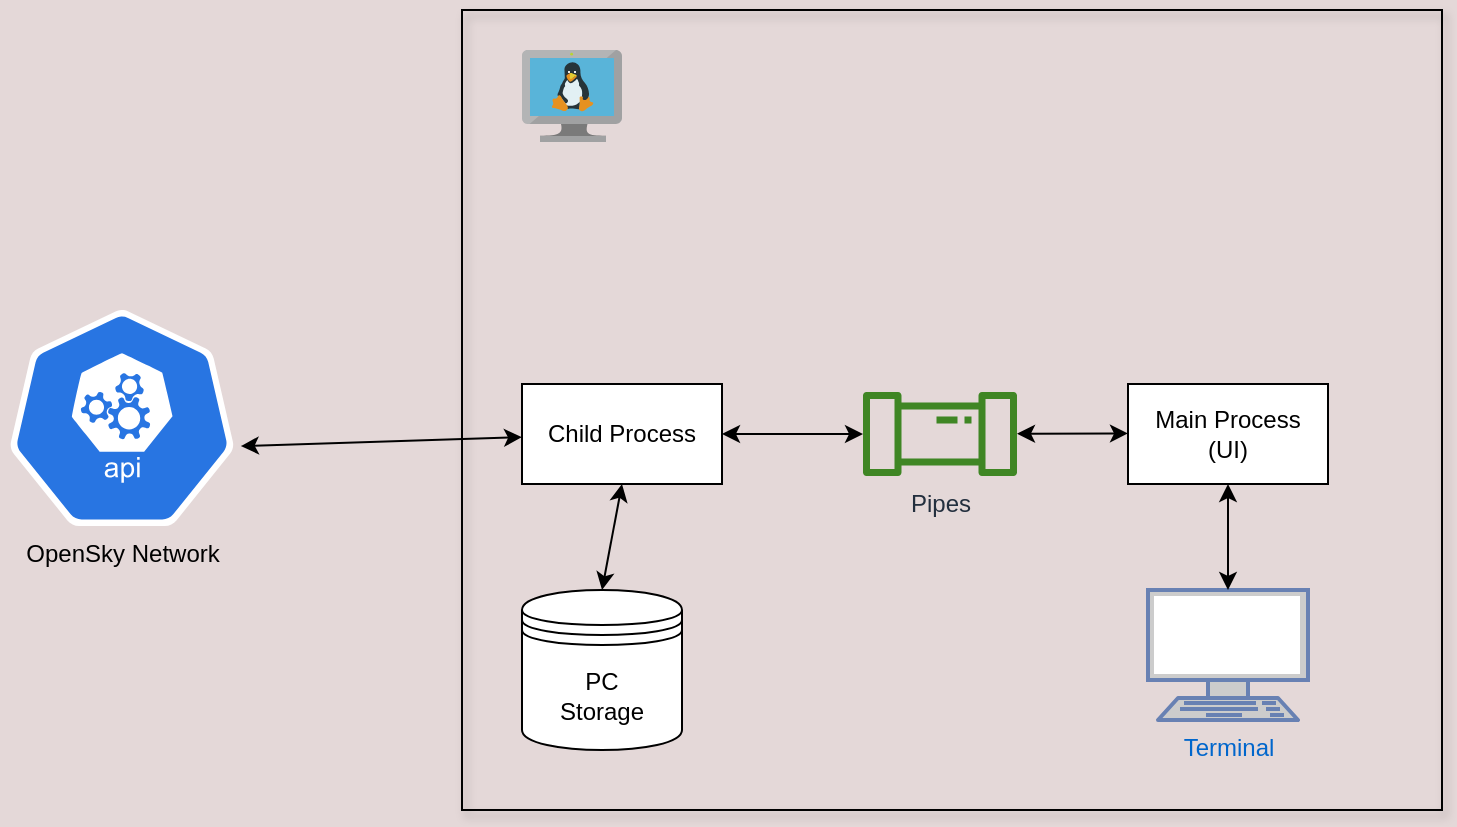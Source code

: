 <mxfile version="21.4.0" type="github">
  <diagram name="‫עמוד-1‬" id="GPnjzbN_5mL8qTGkNEVC">
    <mxGraphModel dx="988" dy="535" grid="1" gridSize="10" guides="1" tooltips="1" connect="1" arrows="1" fold="1" page="1" pageScale="1" pageWidth="413" pageHeight="291" background="#e4d8d8" math="0" shadow="0">
      <root>
        <mxCell id="0" />
        <mxCell id="1" parent="0" />
        <mxCell id="O_M9rST-j9d9lwmmfin6-11" value="" style="rounded=0;whiteSpace=wrap;html=1;fillColor=none;shadow=1;glass=0;" vertex="1" parent="1">
          <mxGeometry x="460" y="66" width="490" height="400" as="geometry" />
        </mxCell>
        <mxCell id="O_M9rST-j9d9lwmmfin6-1" value="OpenSky Network" style="sketch=0;html=1;dashed=0;whitespace=wrap;fillColor=#2875E2;strokeColor=#ffffff;points=[[0.005,0.63,0],[0.1,0.2,0],[0.9,0.2,0],[0.5,0,0],[0.995,0.63,0],[0.72,0.99,0],[0.5,1,0],[0.28,0.99,0]];verticalLabelPosition=bottom;align=center;verticalAlign=top;shape=mxgraph.kubernetes.icon;prIcon=api" vertex="1" parent="1">
          <mxGeometry x="230" y="216" width="120" height="108" as="geometry" />
        </mxCell>
        <mxCell id="O_M9rST-j9d9lwmmfin6-5" value="PC&lt;br&gt;Storage" style="shape=datastore;whiteSpace=wrap;html=1;" vertex="1" parent="1">
          <mxGeometry x="490" y="356" width="80" height="80" as="geometry" />
        </mxCell>
        <mxCell id="O_M9rST-j9d9lwmmfin6-6" value="Main Process&lt;br&gt;(UI)" style="html=1;dashed=0;whiteSpace=wrap;" vertex="1" parent="1">
          <mxGeometry x="793" y="253" width="100" height="50" as="geometry" />
        </mxCell>
        <mxCell id="O_M9rST-j9d9lwmmfin6-7" value="Child Process" style="html=1;dashed=0;whiteSpace=wrap;" vertex="1" parent="1">
          <mxGeometry x="490" y="253" width="100" height="50" as="geometry" />
        </mxCell>
        <mxCell id="O_M9rST-j9d9lwmmfin6-10" value="" style="image;sketch=0;aspect=fixed;html=1;points=[];align=center;fontSize=12;image=img/lib/mscae/VM_Linux.svg;" vertex="1" parent="1">
          <mxGeometry x="490" y="86" width="50" height="46" as="geometry" />
        </mxCell>
        <mxCell id="O_M9rST-j9d9lwmmfin6-12" value="" style="endArrow=classic;startArrow=classic;html=1;rounded=0;exitX=0.995;exitY=0.63;exitDx=0;exitDy=0;exitPerimeter=0;" edge="1" parent="1" source="O_M9rST-j9d9lwmmfin6-1" target="O_M9rST-j9d9lwmmfin6-7">
          <mxGeometry width="50" height="50" relative="1" as="geometry">
            <mxPoint x="390" y="303" as="sourcePoint" />
            <mxPoint x="440" y="253" as="targetPoint" />
          </mxGeometry>
        </mxCell>
        <mxCell id="O_M9rST-j9d9lwmmfin6-13" value="" style="endArrow=classic;startArrow=classic;html=1;rounded=0;exitX=0.5;exitY=0;exitDx=0;exitDy=0;entryX=0.5;entryY=1;entryDx=0;entryDy=0;" edge="1" parent="1" source="O_M9rST-j9d9lwmmfin6-5" target="O_M9rST-j9d9lwmmfin6-7">
          <mxGeometry width="50" height="50" relative="1" as="geometry">
            <mxPoint x="359" y="294" as="sourcePoint" />
            <mxPoint x="500" y="290" as="targetPoint" />
          </mxGeometry>
        </mxCell>
        <mxCell id="O_M9rST-j9d9lwmmfin6-14" value="Pipes" style="sketch=0;outlineConnect=0;fontColor=#232F3E;gradientColor=none;fillColor=#3F8624;strokeColor=none;dashed=0;verticalLabelPosition=bottom;verticalAlign=top;align=center;html=1;fontSize=12;fontStyle=0;aspect=fixed;pointerEvents=1;shape=mxgraph.aws4.iot_analytics_pipeline;" vertex="1" parent="1">
          <mxGeometry x="660" y="257" width="78" height="42" as="geometry" />
        </mxCell>
        <mxCell id="O_M9rST-j9d9lwmmfin6-15" value="" style="endArrow=classic;startArrow=classic;html=1;rounded=0;exitX=1;exitY=0.5;exitDx=0;exitDy=0;" edge="1" parent="1" source="O_M9rST-j9d9lwmmfin6-7" target="O_M9rST-j9d9lwmmfin6-14">
          <mxGeometry width="50" height="50" relative="1" as="geometry">
            <mxPoint x="679" y="520" as="sourcePoint" />
            <mxPoint x="820" y="516" as="targetPoint" />
          </mxGeometry>
        </mxCell>
        <mxCell id="O_M9rST-j9d9lwmmfin6-16" value="" style="endArrow=classic;startArrow=classic;html=1;rounded=0;" edge="1" parent="1" source="O_M9rST-j9d9lwmmfin6-14">
          <mxGeometry width="50" height="50" relative="1" as="geometry">
            <mxPoint x="722" y="277.71" as="sourcePoint" />
            <mxPoint x="793" y="277.71" as="targetPoint" />
          </mxGeometry>
        </mxCell>
        <mxCell id="O_M9rST-j9d9lwmmfin6-21" value="Terminal" style="fontColor=#0066CC;verticalAlign=top;verticalLabelPosition=bottom;labelPosition=center;align=center;html=1;outlineConnect=0;fillColor=#CCCCCC;strokeColor=#6881B3;gradientColor=none;gradientDirection=north;strokeWidth=2;shape=mxgraph.networks.terminal;" vertex="1" parent="1">
          <mxGeometry x="803" y="356" width="80" height="65" as="geometry" />
        </mxCell>
        <mxCell id="O_M9rST-j9d9lwmmfin6-22" value="" style="endArrow=classic;startArrow=classic;html=1;rounded=0;entryX=0.5;entryY=0;entryDx=0;entryDy=0;entryPerimeter=0;" edge="1" parent="1" source="O_M9rST-j9d9lwmmfin6-6" target="O_M9rST-j9d9lwmmfin6-21">
          <mxGeometry width="50" height="50" relative="1" as="geometry">
            <mxPoint x="748" y="288" as="sourcePoint" />
            <mxPoint x="803" y="287.71" as="targetPoint" />
          </mxGeometry>
        </mxCell>
      </root>
    </mxGraphModel>
  </diagram>
</mxfile>
